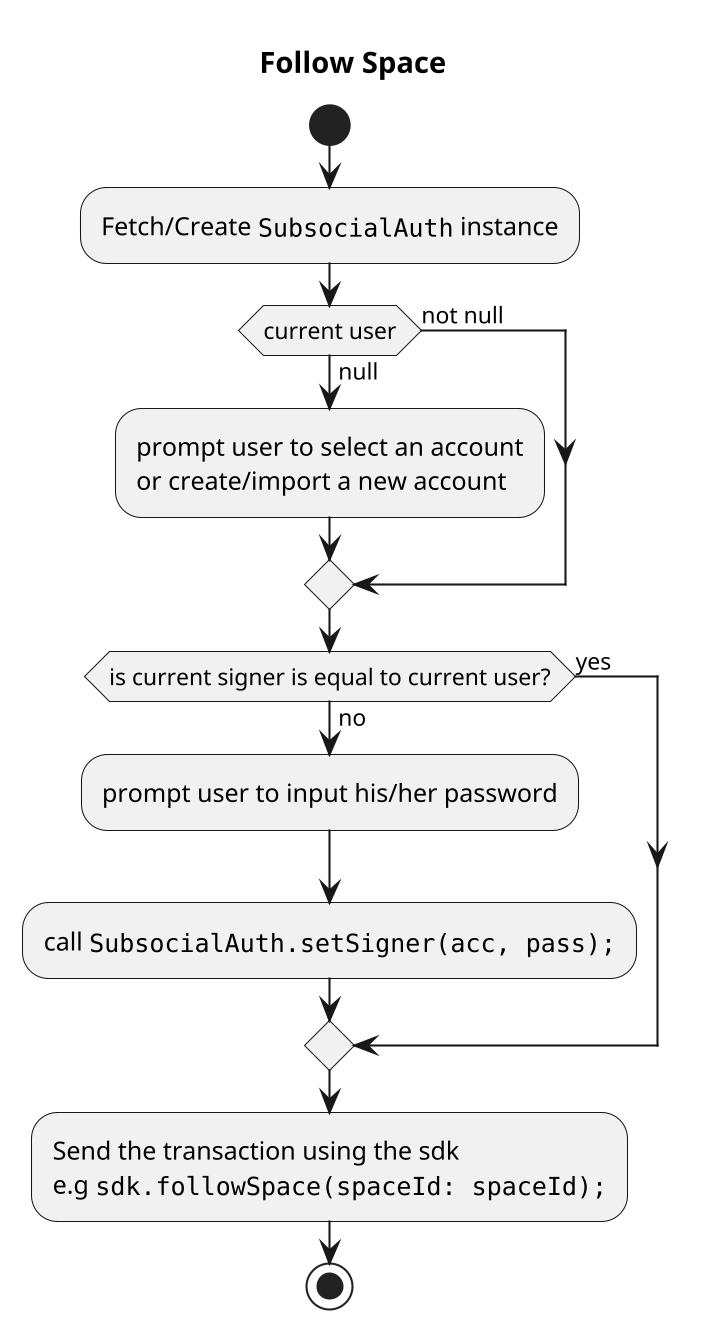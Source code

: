 @startuml flow 
skinparam dpi 200

title Follow Space

start

:Fetch/Create ""SubsocialAuth"" instance;

if (current user) then (null)
  :prompt user to select an account
  or create/import a new account;
else (not null)
endif

if (is current signer is equal to current user?) then (no)
  :prompt user to input his/her password;
  :call ""SubsocialAuth.setSigner(acc, pass);"";
else (yes)
endif

:Send the transaction using the sdk
e.g ""sdk.followSpace(spaceId: spaceId);"";

stop

@enduml